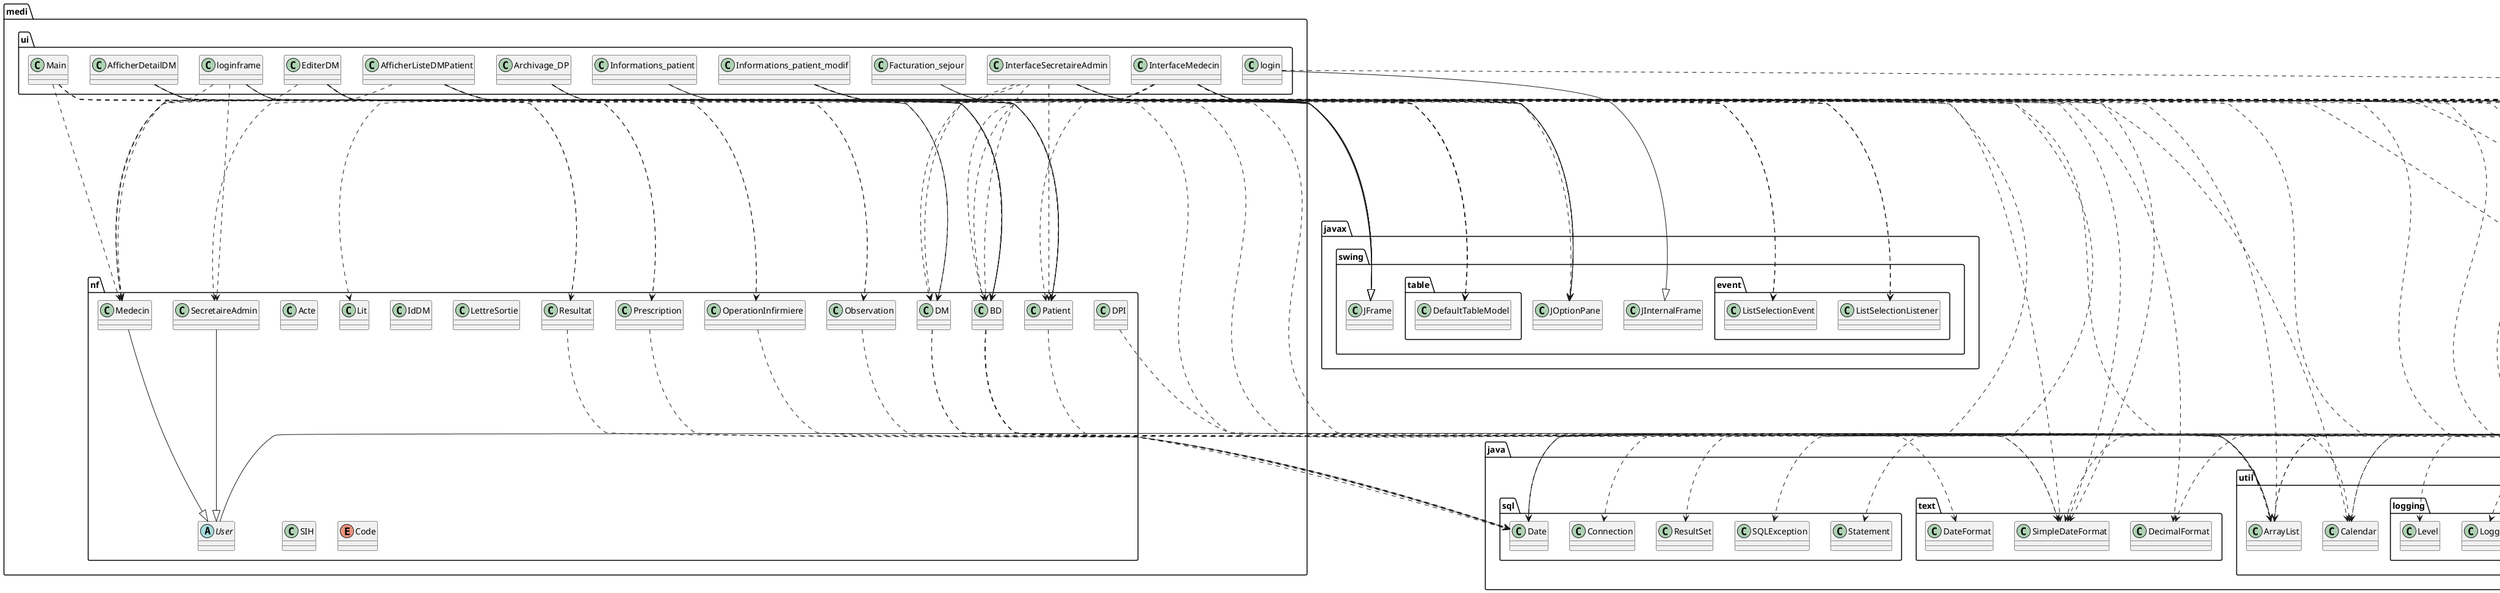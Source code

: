 @startuml
abstract class medi.nf.User
annotation java.lang.Override
annotation java.lang.SuppressWarnings
class com.sun.org.apache.xalan.internal.lib.ExsltDatetime
class java.awt.CardLayout
class java.lang.Object
class java.sql.Connection
class java.sql.Date
class java.sql.ResultSet
class java.sql.SQLException
class java.sql.Statement
class java.text.DateFormat
class java.text.DecimalFormat
class java.text.SimpleDateFormat
class java.util.ArrayList
class java.util.Calendar
class java.util.logging.Level
class java.util.logging.Logger
class javax.swing.JFrame
class javax.swing.JInternalFrame
class javax.swing.JOptionPane
class javax.swing.event.ListSelectionEvent
class javax.swing.event.ListSelectionListener
class javax.swing.table.DefaultTableModel
class medi.nf.Acte
class medi.nf.BD
class medi.nf.DM
class medi.nf.DPI
class medi.nf.IdDM
class medi.nf.LettreSortie
class medi.nf.Lit
class medi.nf.Medecin
class medi.nf.Observation
class medi.nf.OperationInfirmiere
class medi.nf.Patient
class medi.nf.Prescription
class medi.nf.Resultat
class medi.nf.SIH
class medi.nf.SecretaireAdmin
class medi.ui.AfficherDetailDM
class medi.ui.AfficherListeDMPatient
class medi.ui.Archivage_DP
class medi.ui.EditerDM
class medi.ui.Facturation_sejour
class medi.ui.Informations_patient
class medi.ui.Informations_patient_modif
class medi.ui.InterfaceMedecin
class medi.ui.InterfaceSecretaireAdmin
class medi.ui.Main
class medi.ui.login
class medi.ui.loginframe
enum medi.nf.Code
medi.nf.User --|> java.lang.Object
medi.nf.BD ..> java.sql.Date
medi.nf.BD ..> java.text.DateFormat
medi.nf.BD ..> java.text.SimpleDateFormat
medi.nf.BD ..> java.util.ArrayList
medi.nf.BD ..> java.util.Calendar
medi.nf.BD ..> javax.swing.JOptionPane
medi.nf.DM ..> java.sql.Date
medi.nf.DM ..> java.util.ArrayList
medi.nf.DPI ..> java.util.ArrayList
medi.nf.Medecin --|> medi.nf.User
medi.nf.Observation ..> java.sql.Date
medi.nf.OperationInfirmiere ..> java.sql.Date
medi.nf.Patient ..> java.sql.Date
medi.nf.Prescription ..> java.sql.Date
medi.nf.Resultat ..> java.sql.Date
medi.nf.SecretaireAdmin --|> medi.nf.User
medi.ui.AfficherDetailDM ..> java.lang.SuppressWarnings
medi.ui.AfficherDetailDM ..> java.text.SimpleDateFormat
medi.ui.AfficherDetailDM ..> java.util.ArrayList
medi.ui.AfficherDetailDM --|> javax.swing.JFrame
medi.ui.AfficherDetailDM ..> javax.swing.table.DefaultTableModel
medi.ui.AfficherDetailDM ..> medi.nf.BD
medi.ui.AfficherDetailDM ..> medi.nf.DM
medi.ui.AfficherDetailDM ..> medi.nf.Observation
medi.ui.AfficherDetailDM ..> medi.nf.OperationInfirmiere
medi.ui.AfficherDetailDM ..> medi.nf.Patient
medi.ui.AfficherDetailDM ..> medi.nf.Prescription
medi.ui.AfficherDetailDM ..> medi.nf.Resultat
medi.ui.AfficherListeDMPatient ..> java.lang.Override
medi.ui.AfficherListeDMPatient ..> java.lang.SuppressWarnings
medi.ui.AfficherListeDMPatient ..> java.text.SimpleDateFormat
medi.ui.AfficherListeDMPatient ..> java.util.ArrayList
medi.ui.AfficherListeDMPatient --|> javax.swing.JFrame
medi.ui.AfficherListeDMPatient ..> javax.swing.JOptionPane
medi.ui.AfficherListeDMPatient ..> javax.swing.event.ListSelectionEvent
medi.ui.AfficherListeDMPatient ..> javax.swing.event.ListSelectionListener
medi.ui.AfficherListeDMPatient ..> javax.swing.table.DefaultTableModel
medi.ui.AfficherListeDMPatient ..> medi.nf.BD
medi.ui.AfficherListeDMPatient ..> medi.nf.DM
medi.ui.AfficherListeDMPatient ..> medi.nf.Medecin
medi.ui.AfficherListeDMPatient ..> medi.nf.Patient
medi.ui.Archivage_DP ..> java.lang.SuppressWarnings
medi.ui.Archivage_DP ..> java.sql.Date
medi.ui.Archivage_DP ..> java.text.SimpleDateFormat
medi.ui.Archivage_DP --|> javax.swing.JFrame
medi.ui.Archivage_DP ..> javax.swing.JOptionPane
medi.ui.Archivage_DP ..> medi.nf.BD
medi.ui.Archivage_DP ..> medi.nf.Patient
medi.ui.EditerDM ..> java.lang.SuppressWarnings
medi.ui.EditerDM ..> java.awt.CardLayout
medi.ui.EditerDM ..> java.text.SimpleDateFormat
medi.ui.EditerDM ..> java.util.ArrayList
medi.ui.EditerDM ..> java.util.Calendar
medi.ui.EditerDM --|> javax.swing.JFrame
medi.ui.EditerDM ..> javax.swing.JOptionPane
medi.ui.EditerDM ..> javax.swing.table.DefaultTableModel
medi.ui.EditerDM ..> medi.nf.BD
medi.ui.EditerDM ..> medi.nf.DM
medi.ui.EditerDM ..> medi.nf.Medecin
medi.ui.EditerDM ..> medi.nf.Observation
medi.ui.EditerDM ..> medi.nf.OperationInfirmiere
medi.ui.EditerDM ..> medi.nf.Patient
medi.ui.EditerDM ..> medi.nf.Prescription
medi.ui.EditerDM ..> medi.nf.Resultat
medi.ui.Facturation_sejour ..> java.lang.SuppressWarnings
medi.ui.Facturation_sejour --|> javax.swing.JFrame
medi.ui.Informations_patient ..> java.lang.SuppressWarnings
medi.ui.Informations_patient --|> javax.swing.JFrame
medi.ui.Informations_patient ..> medi.nf.Patient
medi.ui.Informations_patient_modif ..> java.lang.SuppressWarnings
medi.ui.Informations_patient_modif ..> com.sun.org.apache.xalan.internal.lib.ExsltDatetime
medi.ui.Informations_patient_modif ..> java.sql.Date
medi.ui.Informations_patient_modif ..> java.text.DecimalFormat
medi.ui.Informations_patient_modif --|> javax.swing.JFrame
medi.ui.Informations_patient_modif ..> javax.swing.JOptionPane
medi.ui.Informations_patient_modif ..> medi.nf.BD
medi.ui.Informations_patient_modif ..> medi.nf.Patient
medi.ui.InterfaceMedecin ..> java.lang.Override
medi.ui.InterfaceMedecin ..> java.lang.SuppressWarnings
medi.ui.InterfaceMedecin ..> java.awt.CardLayout
medi.ui.InterfaceMedecin ..> java.sql.Connection
medi.ui.InterfaceMedecin ..> java.sql.Date
medi.ui.InterfaceMedecin ..> java.sql.ResultSet
medi.ui.InterfaceMedecin ..> java.sql.SQLException
medi.ui.InterfaceMedecin ..> java.sql.Statement
medi.ui.InterfaceMedecin ..> java.text.SimpleDateFormat
medi.ui.InterfaceMedecin ..> java.util.ArrayList
medi.ui.InterfaceMedecin ..> java.util.Calendar
medi.ui.InterfaceMedecin ..> java.util.logging.Level
medi.ui.InterfaceMedecin ..> java.util.logging.Logger
medi.ui.InterfaceMedecin --|> javax.swing.JFrame
medi.ui.InterfaceMedecin ..> javax.swing.JOptionPane
medi.ui.InterfaceMedecin ..> javax.swing.event.ListSelectionEvent
medi.ui.InterfaceMedecin ..> javax.swing.event.ListSelectionListener
medi.ui.InterfaceMedecin ..> javax.swing.table.DefaultTableModel
medi.ui.InterfaceMedecin ..> medi.nf.BD
medi.ui.InterfaceMedecin ..> medi.nf.DM
medi.ui.InterfaceMedecin ..> medi.nf.Lit
medi.ui.InterfaceMedecin ..> medi.nf.Medecin
medi.ui.InterfaceMedecin ..> medi.nf.Patient
medi.ui.InterfaceSecretaireAdmin ..> java.lang.Override
medi.ui.InterfaceSecretaireAdmin ..> java.lang.SuppressWarnings
medi.ui.InterfaceSecretaireAdmin ..> java.awt.CardLayout
medi.ui.InterfaceSecretaireAdmin ..> java.sql.Date
medi.ui.InterfaceSecretaireAdmin ..> java.text.DecimalFormat
medi.ui.InterfaceSecretaireAdmin ..> java.util.ArrayList
medi.ui.InterfaceSecretaireAdmin --|> javax.swing.JFrame
medi.ui.InterfaceSecretaireAdmin ..> javax.swing.JOptionPane
medi.ui.InterfaceSecretaireAdmin ..> javax.swing.event.ListSelectionEvent
medi.ui.InterfaceSecretaireAdmin ..> javax.swing.event.ListSelectionListener
medi.ui.InterfaceSecretaireAdmin ..> javax.swing.table.DefaultTableModel
medi.ui.InterfaceSecretaireAdmin ..> medi.nf.BD
medi.ui.InterfaceSecretaireAdmin ..> medi.nf.DM
medi.ui.InterfaceSecretaireAdmin ..> medi.nf.Patient
medi.ui.InterfaceSecretaireAdmin ..> medi.nf.SecretaireAdmin
medi.ui.Main ..> java.util.Calendar
medi.ui.Main ..> medi.nf.BD
medi.ui.Main ..> medi.nf.DM
medi.ui.Main ..> medi.nf.Medecin
medi.ui.Main ..> medi.nf.Patient
medi.ui.login ..> java.lang.SuppressWarnings
medi.ui.login --|> javax.swing.JInternalFrame
medi.ui.loginframe ..> java.lang.SuppressWarnings
medi.ui.loginframe --|> javax.swing.JFrame
medi.ui.loginframe ..> javax.swing.JOptionPane
medi.ui.loginframe ..> medi.nf.BD
medi.ui.loginframe ..> medi.nf.Medecin
medi.ui.loginframe ..> medi.nf.SecretaireAdmin
@enduml